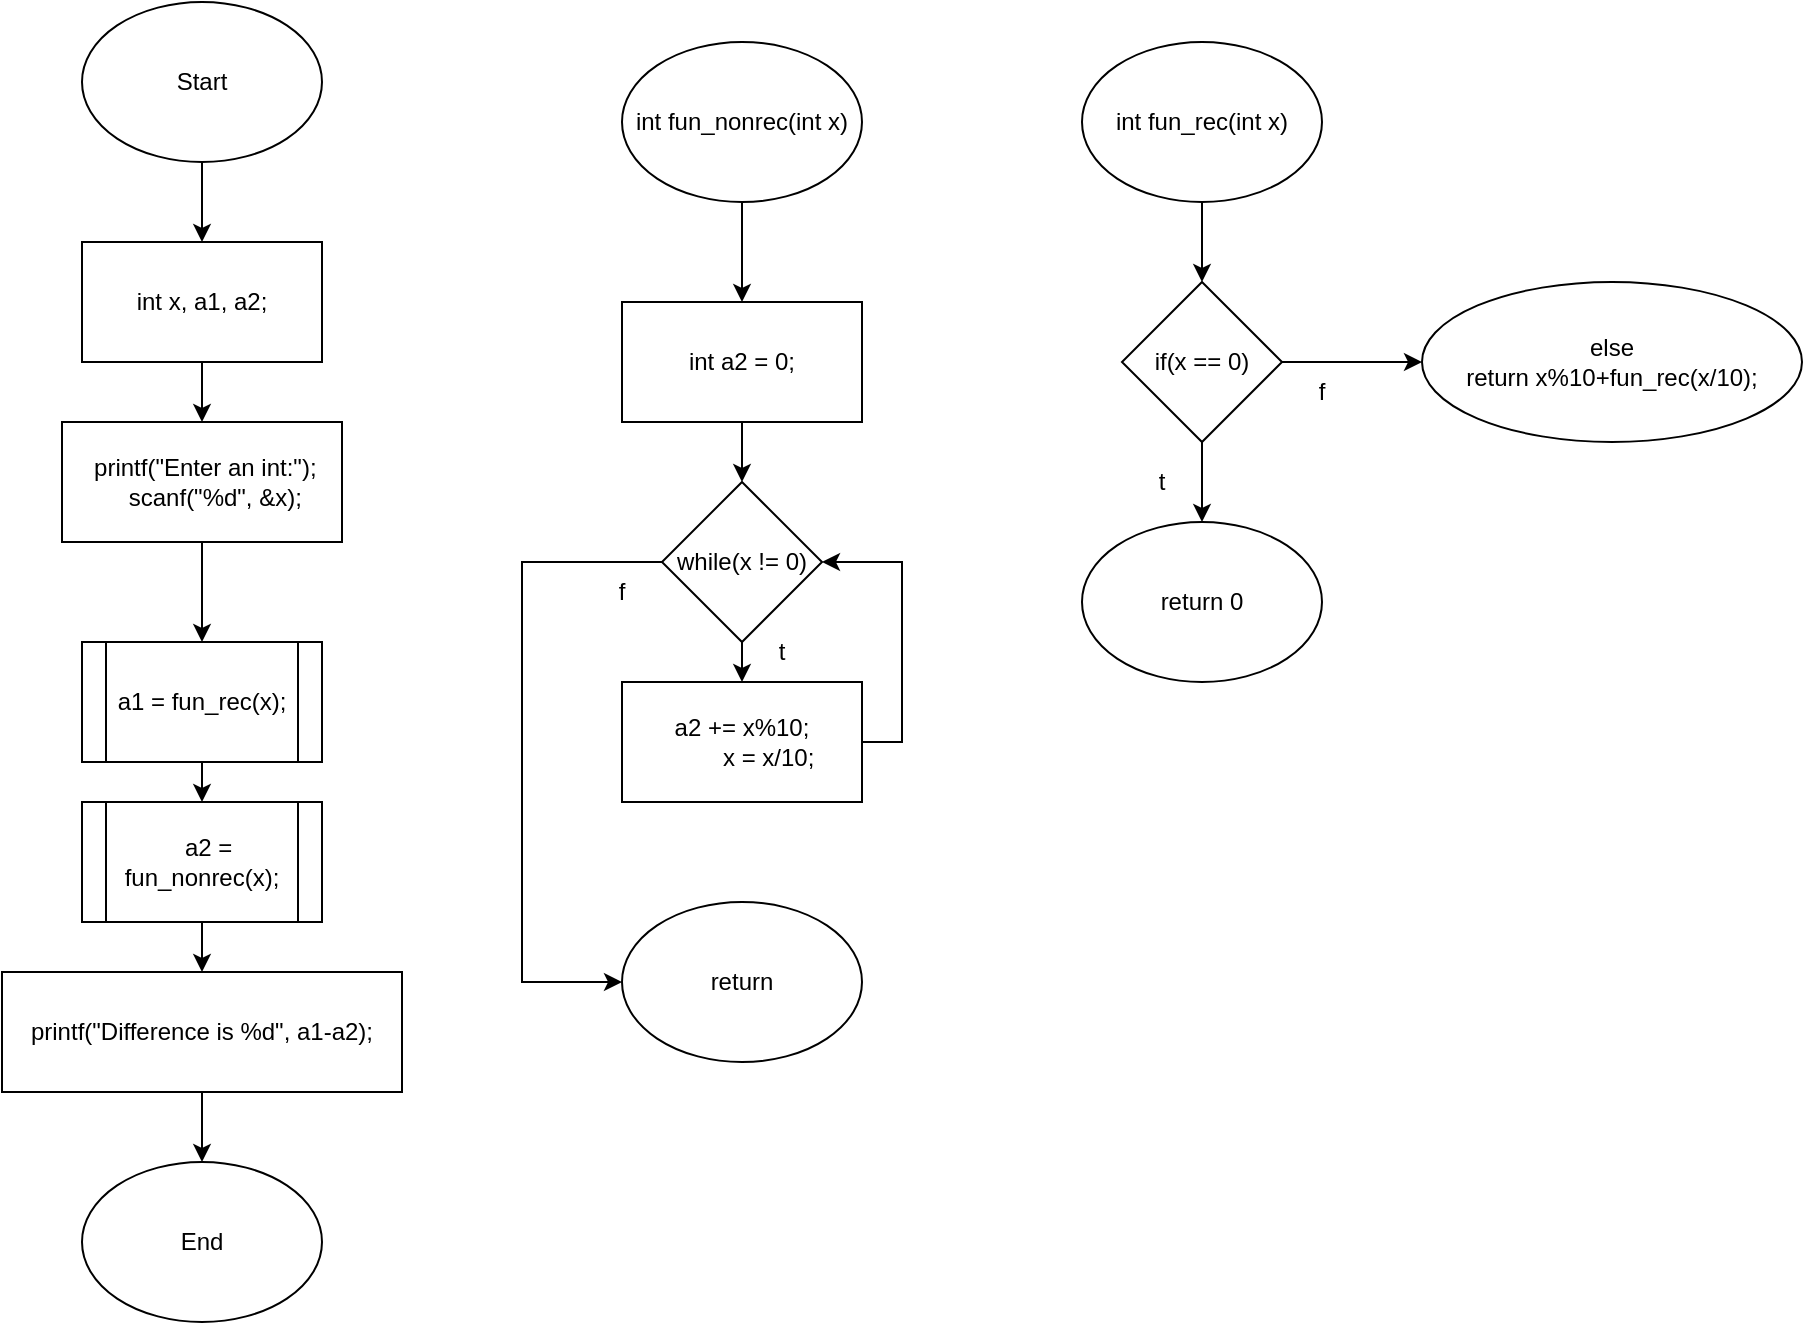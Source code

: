 <mxfile version="16.6.4" type="device"><diagram id="C5RBs43oDa-KdzZeNtuy" name="Page-1"><mxGraphModel dx="1160" dy="1207" grid="1" gridSize="10" guides="1" tooltips="1" connect="1" arrows="1" fold="1" page="1" pageScale="1" pageWidth="827" pageHeight="1169" math="0" shadow="0"><root><mxCell id="WIyWlLk6GJQsqaUBKTNV-0"/><mxCell id="WIyWlLk6GJQsqaUBKTNV-1" parent="WIyWlLk6GJQsqaUBKTNV-0"/><mxCell id="d8ru8PVqq5EJjxdcYuQL-13" style="edgeStyle=orthogonalEdgeStyle;rounded=0;orthogonalLoop=1;jettySize=auto;html=1;exitX=0.5;exitY=1;exitDx=0;exitDy=0;" edge="1" parent="WIyWlLk6GJQsqaUBKTNV-1" source="d8ru8PVqq5EJjxdcYuQL-0" target="d8ru8PVqq5EJjxdcYuQL-1"><mxGeometry relative="1" as="geometry"/></mxCell><mxCell id="d8ru8PVqq5EJjxdcYuQL-0" value="Start" style="ellipse;whiteSpace=wrap;html=1;" vertex="1" parent="WIyWlLk6GJQsqaUBKTNV-1"><mxGeometry x="130" y="40" width="120" height="80" as="geometry"/></mxCell><mxCell id="d8ru8PVqq5EJjxdcYuQL-14" style="edgeStyle=orthogonalEdgeStyle;rounded=0;orthogonalLoop=1;jettySize=auto;html=1;exitX=0.5;exitY=1;exitDx=0;exitDy=0;entryX=0.5;entryY=0;entryDx=0;entryDy=0;" edge="1" parent="WIyWlLk6GJQsqaUBKTNV-1" source="d8ru8PVqq5EJjxdcYuQL-1" target="d8ru8PVqq5EJjxdcYuQL-2"><mxGeometry relative="1" as="geometry"/></mxCell><mxCell id="d8ru8PVqq5EJjxdcYuQL-1" value="int x, a1, a2;" style="rounded=0;whiteSpace=wrap;html=1;" vertex="1" parent="WIyWlLk6GJQsqaUBKTNV-1"><mxGeometry x="130" y="160" width="120" height="60" as="geometry"/></mxCell><mxCell id="d8ru8PVqq5EJjxdcYuQL-15" style="edgeStyle=orthogonalEdgeStyle;rounded=0;orthogonalLoop=1;jettySize=auto;html=1;exitX=0.5;exitY=1;exitDx=0;exitDy=0;" edge="1" parent="WIyWlLk6GJQsqaUBKTNV-1" source="d8ru8PVqq5EJjxdcYuQL-2" target="d8ru8PVqq5EJjxdcYuQL-4"><mxGeometry relative="1" as="geometry"/></mxCell><mxCell id="d8ru8PVqq5EJjxdcYuQL-2" value="&lt;div&gt;&amp;nbsp; printf(&quot;Enter an int:&quot;);&amp;nbsp;&lt;/div&gt;&lt;div&gt;&amp;nbsp; &amp;nbsp; scanf(&quot;%d&quot;, &amp;amp;x);&lt;/div&gt;" style="rounded=0;whiteSpace=wrap;html=1;" vertex="1" parent="WIyWlLk6GJQsqaUBKTNV-1"><mxGeometry x="120" y="250" width="140" height="60" as="geometry"/></mxCell><mxCell id="d8ru8PVqq5EJjxdcYuQL-16" style="edgeStyle=orthogonalEdgeStyle;rounded=0;orthogonalLoop=1;jettySize=auto;html=1;exitX=0.5;exitY=1;exitDx=0;exitDy=0;entryX=0.5;entryY=0;entryDx=0;entryDy=0;" edge="1" parent="WIyWlLk6GJQsqaUBKTNV-1" source="d8ru8PVqq5EJjxdcYuQL-4" target="d8ru8PVqq5EJjxdcYuQL-5"><mxGeometry relative="1" as="geometry"/></mxCell><mxCell id="d8ru8PVqq5EJjxdcYuQL-4" value="a1 = fun_rec(x);" style="shape=process;whiteSpace=wrap;html=1;backgroundOutline=1;" vertex="1" parent="WIyWlLk6GJQsqaUBKTNV-1"><mxGeometry x="130" y="360" width="120" height="60" as="geometry"/></mxCell><mxCell id="d8ru8PVqq5EJjxdcYuQL-17" style="edgeStyle=orthogonalEdgeStyle;rounded=0;orthogonalLoop=1;jettySize=auto;html=1;exitX=0.5;exitY=1;exitDx=0;exitDy=0;entryX=0.5;entryY=0;entryDx=0;entryDy=0;" edge="1" parent="WIyWlLk6GJQsqaUBKTNV-1" source="d8ru8PVqq5EJjxdcYuQL-5" target="d8ru8PVqq5EJjxdcYuQL-6"><mxGeometry relative="1" as="geometry"/></mxCell><mxCell id="d8ru8PVqq5EJjxdcYuQL-5" value="&lt;span&gt;&amp;nbsp; a2 = fun_nonrec(x);&lt;/span&gt;" style="shape=process;whiteSpace=wrap;html=1;backgroundOutline=1;" vertex="1" parent="WIyWlLk6GJQsqaUBKTNV-1"><mxGeometry x="130" y="440" width="120" height="60" as="geometry"/></mxCell><mxCell id="d8ru8PVqq5EJjxdcYuQL-18" style="edgeStyle=orthogonalEdgeStyle;rounded=0;orthogonalLoop=1;jettySize=auto;html=1;exitX=0.5;exitY=1;exitDx=0;exitDy=0;" edge="1" parent="WIyWlLk6GJQsqaUBKTNV-1" source="d8ru8PVqq5EJjxdcYuQL-6" target="d8ru8PVqq5EJjxdcYuQL-7"><mxGeometry relative="1" as="geometry"/></mxCell><mxCell id="d8ru8PVqq5EJjxdcYuQL-6" value="printf(&quot;Difference is %d&quot;, a1-a2);" style="rounded=0;whiteSpace=wrap;html=1;" vertex="1" parent="WIyWlLk6GJQsqaUBKTNV-1"><mxGeometry x="90" y="525" width="200" height="60" as="geometry"/></mxCell><mxCell id="d8ru8PVqq5EJjxdcYuQL-7" value="End" style="ellipse;whiteSpace=wrap;html=1;" vertex="1" parent="WIyWlLk6GJQsqaUBKTNV-1"><mxGeometry x="130" y="620" width="120" height="80" as="geometry"/></mxCell><mxCell id="d8ru8PVqq5EJjxdcYuQL-19" style="edgeStyle=orthogonalEdgeStyle;rounded=0;orthogonalLoop=1;jettySize=auto;html=1;exitX=0.5;exitY=1;exitDx=0;exitDy=0;entryX=0.5;entryY=0;entryDx=0;entryDy=0;" edge="1" parent="WIyWlLk6GJQsqaUBKTNV-1" source="d8ru8PVqq5EJjxdcYuQL-8" target="d8ru8PVqq5EJjxdcYuQL-9"><mxGeometry relative="1" as="geometry"/></mxCell><mxCell id="d8ru8PVqq5EJjxdcYuQL-8" value="int fun_nonrec(int x)" style="ellipse;whiteSpace=wrap;html=1;" vertex="1" parent="WIyWlLk6GJQsqaUBKTNV-1"><mxGeometry x="400" y="60" width="120" height="80" as="geometry"/></mxCell><mxCell id="d8ru8PVqq5EJjxdcYuQL-20" style="edgeStyle=orthogonalEdgeStyle;rounded=0;orthogonalLoop=1;jettySize=auto;html=1;exitX=0.5;exitY=1;exitDx=0;exitDy=0;entryX=0.5;entryY=0;entryDx=0;entryDy=0;" edge="1" parent="WIyWlLk6GJQsqaUBKTNV-1" source="d8ru8PVqq5EJjxdcYuQL-9" target="d8ru8PVqq5EJjxdcYuQL-10"><mxGeometry relative="1" as="geometry"/></mxCell><mxCell id="d8ru8PVqq5EJjxdcYuQL-9" value="int a2 = 0;" style="rounded=0;whiteSpace=wrap;html=1;" vertex="1" parent="WIyWlLk6GJQsqaUBKTNV-1"><mxGeometry x="400" y="190" width="120" height="60" as="geometry"/></mxCell><mxCell id="d8ru8PVqq5EJjxdcYuQL-22" style="edgeStyle=orthogonalEdgeStyle;rounded=0;orthogonalLoop=1;jettySize=auto;html=1;exitX=0.5;exitY=1;exitDx=0;exitDy=0;entryX=0.5;entryY=0;entryDx=0;entryDy=0;" edge="1" parent="WIyWlLk6GJQsqaUBKTNV-1" source="d8ru8PVqq5EJjxdcYuQL-10" target="d8ru8PVqq5EJjxdcYuQL-11"><mxGeometry relative="1" as="geometry"/></mxCell><mxCell id="d8ru8PVqq5EJjxdcYuQL-24" style="edgeStyle=orthogonalEdgeStyle;rounded=0;orthogonalLoop=1;jettySize=auto;html=1;exitX=0;exitY=0.5;exitDx=0;exitDy=0;entryX=0;entryY=0.5;entryDx=0;entryDy=0;" edge="1" parent="WIyWlLk6GJQsqaUBKTNV-1" source="d8ru8PVqq5EJjxdcYuQL-10" target="d8ru8PVqq5EJjxdcYuQL-12"><mxGeometry relative="1" as="geometry"><mxPoint x="360" y="540" as="targetPoint"/><Array as="points"><mxPoint x="350" y="320"/><mxPoint x="350" y="530"/></Array></mxGeometry></mxCell><mxCell id="d8ru8PVqq5EJjxdcYuQL-10" value="while(x != 0)" style="rhombus;whiteSpace=wrap;html=1;" vertex="1" parent="WIyWlLk6GJQsqaUBKTNV-1"><mxGeometry x="420" y="280" width="80" height="80" as="geometry"/></mxCell><mxCell id="d8ru8PVqq5EJjxdcYuQL-23" style="edgeStyle=orthogonalEdgeStyle;rounded=0;orthogonalLoop=1;jettySize=auto;html=1;exitX=1;exitY=0.5;exitDx=0;exitDy=0;entryX=1;entryY=0.5;entryDx=0;entryDy=0;" edge="1" parent="WIyWlLk6GJQsqaUBKTNV-1" source="d8ru8PVqq5EJjxdcYuQL-11" target="d8ru8PVqq5EJjxdcYuQL-10"><mxGeometry relative="1" as="geometry"/></mxCell><mxCell id="d8ru8PVqq5EJjxdcYuQL-11" value="&lt;div&gt;a2 += x%10;&lt;/div&gt;&lt;div&gt;&amp;nbsp; &amp;nbsp; &amp;nbsp; &amp;nbsp; x = x/10;&lt;/div&gt;" style="rounded=0;whiteSpace=wrap;html=1;" vertex="1" parent="WIyWlLk6GJQsqaUBKTNV-1"><mxGeometry x="400" y="380" width="120" height="60" as="geometry"/></mxCell><mxCell id="d8ru8PVqq5EJjxdcYuQL-12" value="return" style="ellipse;whiteSpace=wrap;html=1;" vertex="1" parent="WIyWlLk6GJQsqaUBKTNV-1"><mxGeometry x="400" y="490" width="120" height="80" as="geometry"/></mxCell><mxCell id="d8ru8PVqq5EJjxdcYuQL-25" value="t" style="text;html=1;strokeColor=none;fillColor=none;align=center;verticalAlign=middle;whiteSpace=wrap;rounded=0;" vertex="1" parent="WIyWlLk6GJQsqaUBKTNV-1"><mxGeometry x="450" y="350" width="60" height="30" as="geometry"/></mxCell><mxCell id="d8ru8PVqq5EJjxdcYuQL-26" value="f" style="text;html=1;strokeColor=none;fillColor=none;align=center;verticalAlign=middle;whiteSpace=wrap;rounded=0;" vertex="1" parent="WIyWlLk6GJQsqaUBKTNV-1"><mxGeometry x="370" y="320" width="60" height="30" as="geometry"/></mxCell><mxCell id="d8ru8PVqq5EJjxdcYuQL-33" style="edgeStyle=orthogonalEdgeStyle;rounded=0;orthogonalLoop=1;jettySize=auto;html=1;exitX=0.5;exitY=1;exitDx=0;exitDy=0;entryX=0.5;entryY=0;entryDx=0;entryDy=0;" edge="1" parent="WIyWlLk6GJQsqaUBKTNV-1" source="d8ru8PVqq5EJjxdcYuQL-27" target="d8ru8PVqq5EJjxdcYuQL-28"><mxGeometry relative="1" as="geometry"/></mxCell><mxCell id="d8ru8PVqq5EJjxdcYuQL-27" value="int fun_rec(int x)" style="ellipse;whiteSpace=wrap;html=1;" vertex="1" parent="WIyWlLk6GJQsqaUBKTNV-1"><mxGeometry x="630" y="60" width="120" height="80" as="geometry"/></mxCell><mxCell id="d8ru8PVqq5EJjxdcYuQL-34" style="edgeStyle=orthogonalEdgeStyle;rounded=0;orthogonalLoop=1;jettySize=auto;html=1;exitX=1;exitY=0.5;exitDx=0;exitDy=0;entryX=0;entryY=0.5;entryDx=0;entryDy=0;" edge="1" parent="WIyWlLk6GJQsqaUBKTNV-1" source="d8ru8PVqq5EJjxdcYuQL-28" target="d8ru8PVqq5EJjxdcYuQL-32"><mxGeometry relative="1" as="geometry"/></mxCell><mxCell id="d8ru8PVqq5EJjxdcYuQL-35" style="edgeStyle=orthogonalEdgeStyle;rounded=0;orthogonalLoop=1;jettySize=auto;html=1;exitX=0.5;exitY=1;exitDx=0;exitDy=0;entryX=0.5;entryY=0;entryDx=0;entryDy=0;" edge="1" parent="WIyWlLk6GJQsqaUBKTNV-1" source="d8ru8PVqq5EJjxdcYuQL-28" target="d8ru8PVqq5EJjxdcYuQL-30"><mxGeometry relative="1" as="geometry"/></mxCell><mxCell id="d8ru8PVqq5EJjxdcYuQL-28" value="if(x == 0)" style="rhombus;whiteSpace=wrap;html=1;" vertex="1" parent="WIyWlLk6GJQsqaUBKTNV-1"><mxGeometry x="650" y="180" width="80" height="80" as="geometry"/></mxCell><mxCell id="d8ru8PVqq5EJjxdcYuQL-30" value="return 0" style="ellipse;whiteSpace=wrap;html=1;" vertex="1" parent="WIyWlLk6GJQsqaUBKTNV-1"><mxGeometry x="630" y="300" width="120" height="80" as="geometry"/></mxCell><mxCell id="d8ru8PVqq5EJjxdcYuQL-32" value="else&lt;br&gt;return x%10+fun_rec(x/10);" style="ellipse;whiteSpace=wrap;html=1;" vertex="1" parent="WIyWlLk6GJQsqaUBKTNV-1"><mxGeometry x="800" y="180" width="190" height="80" as="geometry"/></mxCell><mxCell id="d8ru8PVqq5EJjxdcYuQL-36" value="f" style="text;html=1;strokeColor=none;fillColor=none;align=center;verticalAlign=middle;whiteSpace=wrap;rounded=0;" vertex="1" parent="WIyWlLk6GJQsqaUBKTNV-1"><mxGeometry x="720" y="220" width="60" height="30" as="geometry"/></mxCell><mxCell id="d8ru8PVqq5EJjxdcYuQL-37" value="t" style="text;html=1;strokeColor=none;fillColor=none;align=center;verticalAlign=middle;whiteSpace=wrap;rounded=0;" vertex="1" parent="WIyWlLk6GJQsqaUBKTNV-1"><mxGeometry x="640" y="265" width="60" height="30" as="geometry"/></mxCell></root></mxGraphModel></diagram></mxfile>